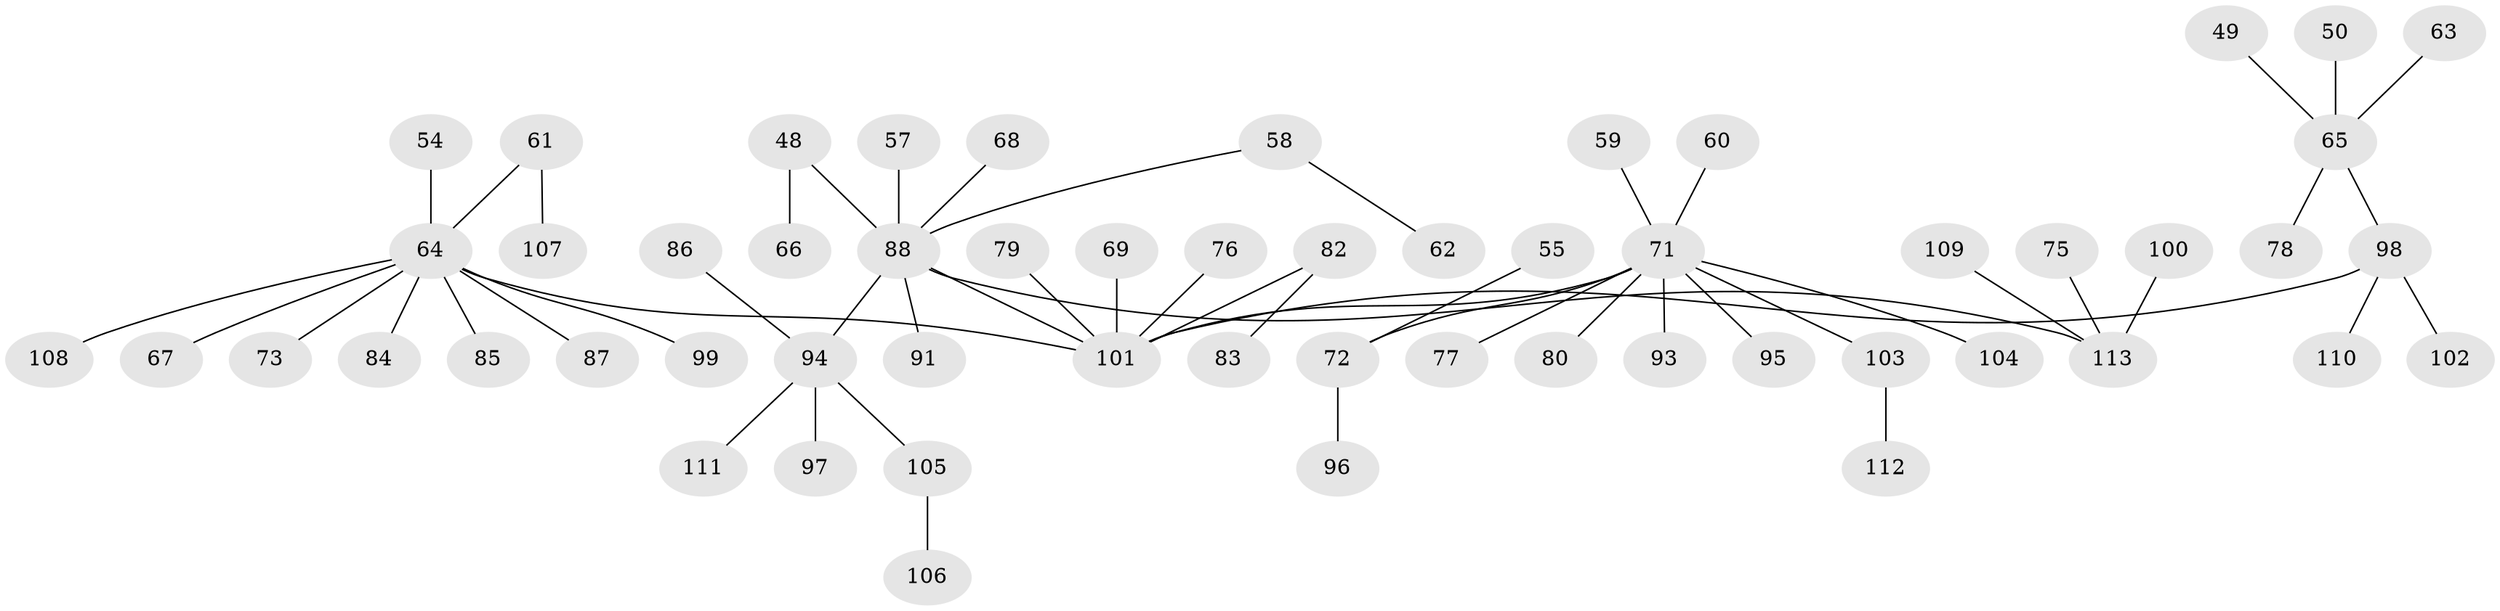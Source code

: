 // original degree distribution, {5: 0.061946902654867256, 4: 0.061946902654867256, 2: 0.21238938053097345, 6: 0.017699115044247787, 3: 0.12389380530973451, 1: 0.5221238938053098}
// Generated by graph-tools (version 1.1) at 2025/52/03/09/25 04:52:59]
// undirected, 56 vertices, 55 edges
graph export_dot {
graph [start="1"]
  node [color=gray90,style=filled];
  48 [super="+19"];
  49;
  50;
  54;
  55;
  57;
  58;
  59;
  60;
  61;
  62;
  63;
  64 [super="+14+27+31+32+43"];
  65 [super="+39"];
  66;
  67;
  68;
  69;
  71 [super="+51+23+20"];
  72 [super="+46"];
  73;
  75;
  76;
  77;
  78;
  79;
  80;
  82 [super="+34"];
  83;
  84;
  85;
  86;
  87;
  88 [super="+5+29+30+38+42+45"];
  91;
  93;
  94 [super="+70+81+92"];
  95;
  96;
  97;
  98 [super="+90"];
  99;
  100;
  101 [super="+4+52+28+74+26"];
  102;
  103;
  104;
  105;
  106;
  107;
  108;
  109;
  110;
  111;
  112;
  113 [super="+33"];
  48 -- 66;
  48 -- 88;
  49 -- 65;
  50 -- 65;
  54 -- 64;
  55 -- 72;
  57 -- 88;
  58 -- 62;
  58 -- 88;
  59 -- 71;
  60 -- 71;
  61 -- 107;
  61 -- 64;
  63 -- 65;
  64 -- 73;
  64 -- 85;
  64 -- 99;
  64 -- 67;
  64 -- 87;
  64 -- 101;
  64 -- 108;
  64 -- 84;
  65 -- 78;
  65 -- 98;
  68 -- 88;
  69 -- 101;
  71 -- 101;
  71 -- 103;
  71 -- 104;
  71 -- 80;
  71 -- 93;
  71 -- 95;
  71 -- 77;
  71 -- 72;
  72 -- 96;
  75 -- 113;
  76 -- 101;
  79 -- 101;
  82 -- 83;
  82 -- 101;
  86 -- 94;
  88 -- 91;
  88 -- 113;
  88 -- 101;
  88 -- 94;
  94 -- 97;
  94 -- 105;
  94 -- 111;
  98 -- 101;
  98 -- 102;
  98 -- 110;
  100 -- 113;
  103 -- 112;
  105 -- 106;
  109 -- 113;
}
